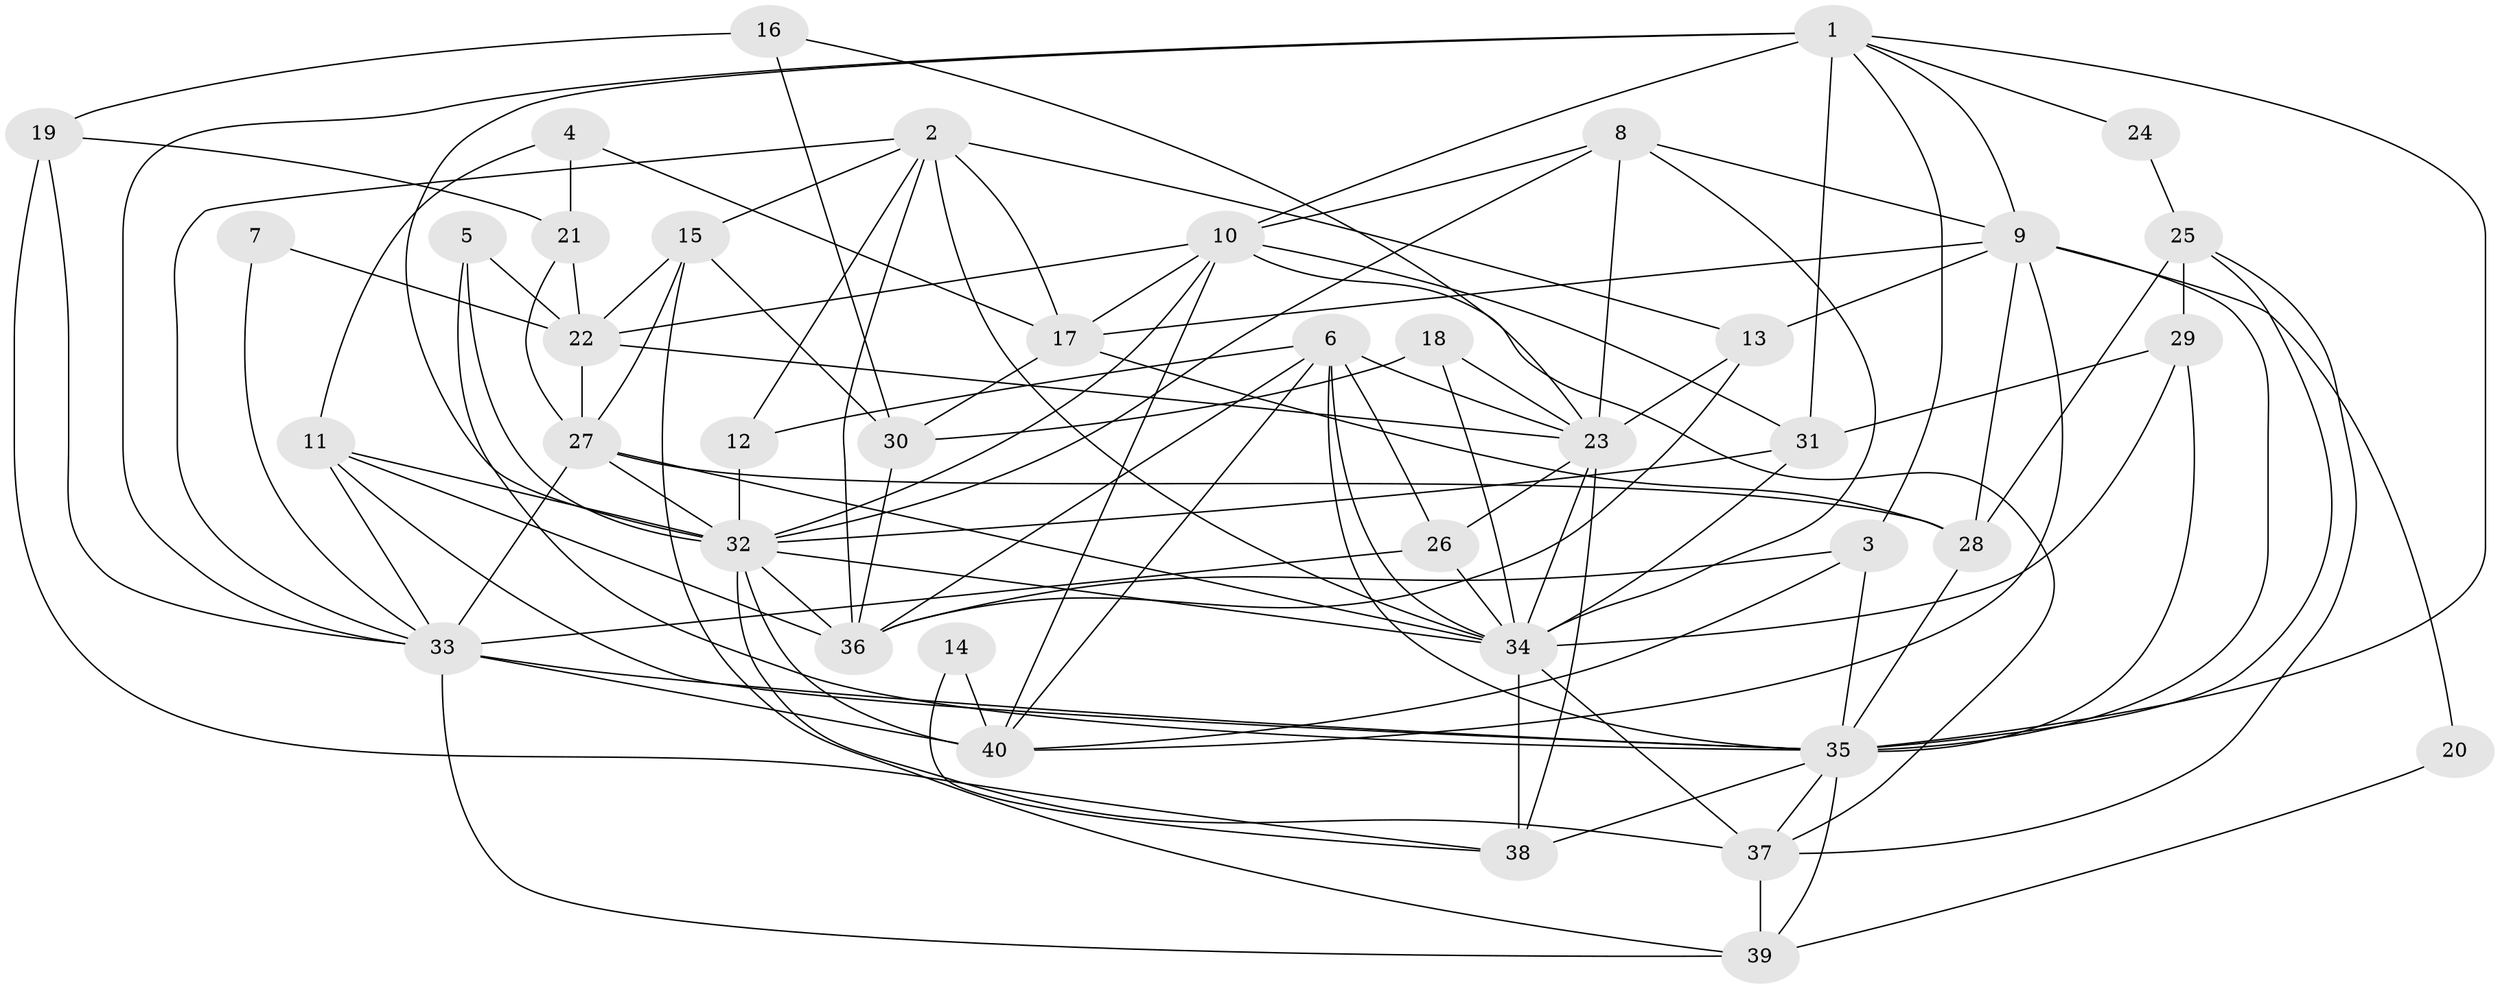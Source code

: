 // original degree distribution, {3: 0.27848101265822783, 2: 0.10126582278481013, 4: 0.2911392405063291, 8: 0.012658227848101266, 6: 0.06329113924050633, 5: 0.22784810126582278, 7: 0.02531645569620253}
// Generated by graph-tools (version 1.1) at 2025/26/03/09/25 03:26:17]
// undirected, 40 vertices, 113 edges
graph export_dot {
graph [start="1"]
  node [color=gray90,style=filled];
  1;
  2;
  3;
  4;
  5;
  6;
  7;
  8;
  9;
  10;
  11;
  12;
  13;
  14;
  15;
  16;
  17;
  18;
  19;
  20;
  21;
  22;
  23;
  24;
  25;
  26;
  27;
  28;
  29;
  30;
  31;
  32;
  33;
  34;
  35;
  36;
  37;
  38;
  39;
  40;
  1 -- 3 [weight=1.0];
  1 -- 9 [weight=1.0];
  1 -- 10 [weight=1.0];
  1 -- 24 [weight=1.0];
  1 -- 31 [weight=2.0];
  1 -- 32 [weight=1.0];
  1 -- 33 [weight=1.0];
  1 -- 35 [weight=1.0];
  2 -- 12 [weight=1.0];
  2 -- 13 [weight=1.0];
  2 -- 15 [weight=1.0];
  2 -- 17 [weight=1.0];
  2 -- 33 [weight=1.0];
  2 -- 34 [weight=1.0];
  2 -- 36 [weight=1.0];
  3 -- 35 [weight=1.0];
  3 -- 36 [weight=1.0];
  3 -- 40 [weight=1.0];
  4 -- 11 [weight=1.0];
  4 -- 17 [weight=1.0];
  4 -- 21 [weight=1.0];
  5 -- 22 [weight=1.0];
  5 -- 32 [weight=2.0];
  5 -- 35 [weight=1.0];
  6 -- 12 [weight=1.0];
  6 -- 23 [weight=1.0];
  6 -- 26 [weight=1.0];
  6 -- 34 [weight=1.0];
  6 -- 35 [weight=1.0];
  6 -- 36 [weight=1.0];
  6 -- 40 [weight=1.0];
  7 -- 22 [weight=1.0];
  7 -- 33 [weight=1.0];
  8 -- 9 [weight=1.0];
  8 -- 10 [weight=1.0];
  8 -- 23 [weight=1.0];
  8 -- 32 [weight=1.0];
  8 -- 34 [weight=1.0];
  9 -- 13 [weight=1.0];
  9 -- 17 [weight=1.0];
  9 -- 20 [weight=1.0];
  9 -- 28 [weight=1.0];
  9 -- 35 [weight=1.0];
  9 -- 40 [weight=1.0];
  10 -- 17 [weight=1.0];
  10 -- 22 [weight=1.0];
  10 -- 31 [weight=1.0];
  10 -- 32 [weight=1.0];
  10 -- 37 [weight=1.0];
  10 -- 40 [weight=1.0];
  11 -- 32 [weight=1.0];
  11 -- 33 [weight=1.0];
  11 -- 35 [weight=1.0];
  11 -- 36 [weight=1.0];
  12 -- 32 [weight=1.0];
  13 -- 23 [weight=1.0];
  13 -- 36 [weight=1.0];
  14 -- 38 [weight=1.0];
  14 -- 40 [weight=1.0];
  15 -- 22 [weight=1.0];
  15 -- 27 [weight=1.0];
  15 -- 30 [weight=2.0];
  15 -- 39 [weight=1.0];
  16 -- 19 [weight=1.0];
  16 -- 23 [weight=1.0];
  16 -- 30 [weight=1.0];
  17 -- 28 [weight=1.0];
  17 -- 30 [weight=1.0];
  18 -- 23 [weight=1.0];
  18 -- 30 [weight=1.0];
  18 -- 34 [weight=1.0];
  19 -- 21 [weight=1.0];
  19 -- 33 [weight=1.0];
  19 -- 38 [weight=1.0];
  20 -- 39 [weight=1.0];
  21 -- 22 [weight=1.0];
  21 -- 27 [weight=1.0];
  22 -- 23 [weight=1.0];
  22 -- 27 [weight=1.0];
  23 -- 26 [weight=1.0];
  23 -- 34 [weight=1.0];
  23 -- 38 [weight=1.0];
  24 -- 25 [weight=1.0];
  25 -- 28 [weight=1.0];
  25 -- 29 [weight=2.0];
  25 -- 35 [weight=1.0];
  25 -- 37 [weight=1.0];
  26 -- 33 [weight=1.0];
  26 -- 34 [weight=1.0];
  27 -- 28 [weight=1.0];
  27 -- 32 [weight=1.0];
  27 -- 33 [weight=1.0];
  27 -- 34 [weight=1.0];
  28 -- 35 [weight=1.0];
  29 -- 31 [weight=1.0];
  29 -- 34 [weight=1.0];
  29 -- 35 [weight=1.0];
  30 -- 36 [weight=1.0];
  31 -- 32 [weight=1.0];
  31 -- 34 [weight=1.0];
  32 -- 34 [weight=1.0];
  32 -- 36 [weight=1.0];
  32 -- 37 [weight=1.0];
  32 -- 40 [weight=1.0];
  33 -- 35 [weight=1.0];
  33 -- 39 [weight=1.0];
  33 -- 40 [weight=2.0];
  34 -- 37 [weight=1.0];
  34 -- 38 [weight=1.0];
  35 -- 37 [weight=1.0];
  35 -- 38 [weight=1.0];
  35 -- 39 [weight=1.0];
  37 -- 39 [weight=1.0];
}
